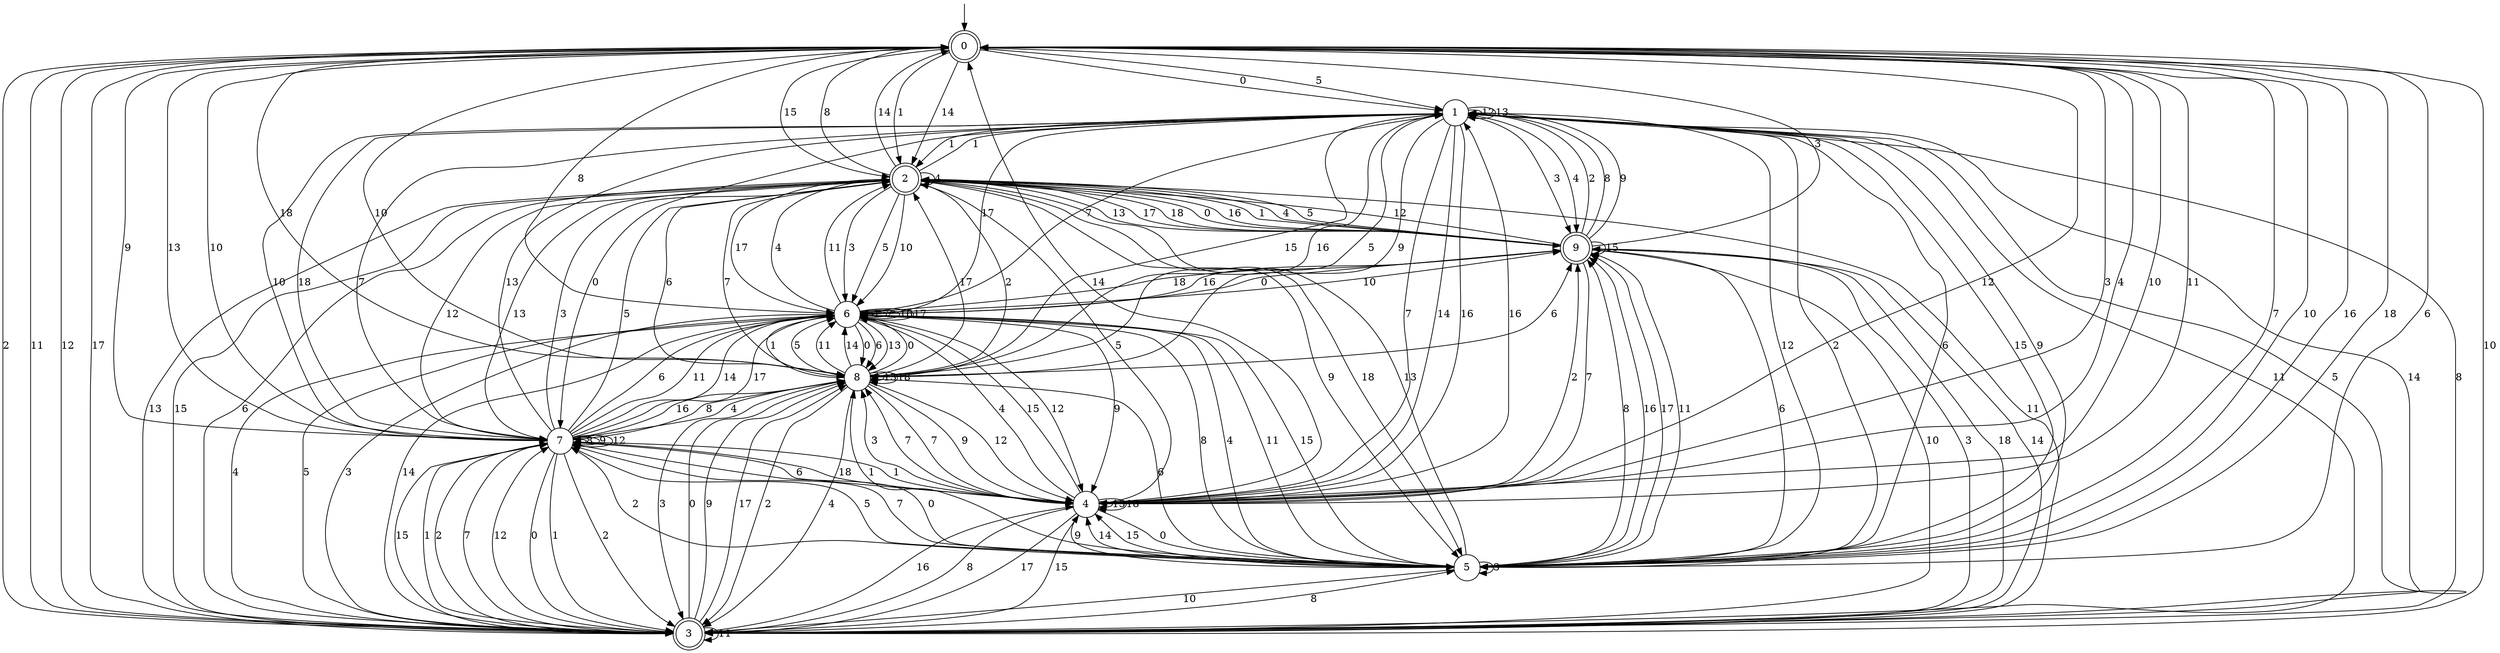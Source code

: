 digraph g {

	s0 [shape="doublecircle" label="0"];
	s1 [shape="circle" label="1"];
	s2 [shape="doublecircle" label="2"];
	s3 [shape="doublecircle" label="3"];
	s4 [shape="circle" label="4"];
	s5 [shape="circle" label="5"];
	s6 [shape="circle" label="6"];
	s7 [shape="circle" label="7"];
	s8 [shape="circle" label="8"];
	s9 [shape="doublecircle" label="9"];
	s0 -> s1 [label="0"];
	s0 -> s2 [label="1"];
	s0 -> s3 [label="2"];
	s0 -> s4 [label="3"];
	s0 -> s4 [label="4"];
	s0 -> s1 [label="5"];
	s0 -> s5 [label="6"];
	s0 -> s5 [label="7"];
	s0 -> s6 [label="8"];
	s0 -> s7 [label="9"];
	s0 -> s5 [label="10"];
	s0 -> s3 [label="11"];
	s0 -> s3 [label="12"];
	s0 -> s7 [label="13"];
	s0 -> s2 [label="14"];
	s0 -> s2 [label="15"];
	s0 -> s5 [label="16"];
	s0 -> s3 [label="17"];
	s0 -> s8 [label="18"];
	s1 -> s7 [label="0"];
	s1 -> s2 [label="1"];
	s1 -> s5 [label="2"];
	s1 -> s9 [label="3"];
	s1 -> s9 [label="4"];
	s1 -> s8 [label="5"];
	s1 -> s5 [label="6"];
	s1 -> s4 [label="7"];
	s1 -> s3 [label="8"];
	s1 -> s8 [label="9"];
	s1 -> s7 [label="10"];
	s1 -> s3 [label="11"];
	s1 -> s1 [label="12"];
	s1 -> s1 [label="13"];
	s1 -> s4 [label="14"];
	s1 -> s5 [label="15"];
	s1 -> s4 [label="16"];
	s1 -> s6 [label="17"];
	s1 -> s7 [label="18"];
	s2 -> s9 [label="0"];
	s2 -> s1 [label="1"];
	s2 -> s8 [label="2"];
	s2 -> s6 [label="3"];
	s2 -> s2 [label="4"];
	s2 -> s6 [label="5"];
	s2 -> s8 [label="6"];
	s2 -> s8 [label="7"];
	s2 -> s0 [label="8"];
	s2 -> s5 [label="9"];
	s2 -> s6 [label="10"];
	s2 -> s3 [label="11"];
	s2 -> s7 [label="12"];
	s2 -> s7 [label="13"];
	s2 -> s0 [label="14"];
	s2 -> s3 [label="15"];
	s2 -> s9 [label="16"];
	s2 -> s6 [label="17"];
	s2 -> s5 [label="18"];
	s3 -> s8 [label="0"];
	s3 -> s7 [label="1"];
	s3 -> s7 [label="2"];
	s3 -> s9 [label="3"];
	s3 -> s6 [label="4"];
	s3 -> s1 [label="5"];
	s3 -> s2 [label="6"];
	s3 -> s7 [label="7"];
	s3 -> s5 [label="8"];
	s3 -> s8 [label="9"];
	s3 -> s0 [label="10"];
	s3 -> s3 [label="11"];
	s3 -> s7 [label="12"];
	s3 -> s2 [label="13"];
	s3 -> s1 [label="14"];
	s3 -> s4 [label="15"];
	s3 -> s4 [label="16"];
	s3 -> s8 [label="17"];
	s3 -> s9 [label="18"];
	s4 -> s5 [label="0"];
	s4 -> s7 [label="1"];
	s4 -> s9 [label="2"];
	s4 -> s8 [label="3"];
	s4 -> s6 [label="4"];
	s4 -> s2 [label="5"];
	s4 -> s7 [label="6"];
	s4 -> s8 [label="7"];
	s4 -> s3 [label="8"];
	s4 -> s5 [label="9"];
	s4 -> s0 [label="10"];
	s4 -> s0 [label="11"];
	s4 -> s0 [label="12"];
	s4 -> s4 [label="13"];
	s4 -> s0 [label="14"];
	s4 -> s6 [label="15"];
	s4 -> s1 [label="16"];
	s4 -> s3 [label="17"];
	s4 -> s4 [label="18"];
	s5 -> s7 [label="0"];
	s5 -> s8 [label="1"];
	s5 -> s7 [label="2"];
	s5 -> s5 [label="3"];
	s5 -> s6 [label="4"];
	s5 -> s7 [label="5"];
	s5 -> s8 [label="6"];
	s5 -> s7 [label="7"];
	s5 -> s9 [label="8"];
	s5 -> s1 [label="9"];
	s5 -> s3 [label="10"];
	s5 -> s6 [label="11"];
	s5 -> s1 [label="12"];
	s5 -> s2 [label="13"];
	s5 -> s4 [label="14"];
	s5 -> s4 [label="15"];
	s5 -> s9 [label="16"];
	s5 -> s9 [label="17"];
	s5 -> s0 [label="18"];
	s6 -> s8 [label="0"];
	s6 -> s6 [label="1"];
	s6 -> s6 [label="2"];
	s6 -> s3 [label="3"];
	s6 -> s2 [label="4"];
	s6 -> s3 [label="5"];
	s6 -> s8 [label="6"];
	s6 -> s1 [label="7"];
	s6 -> s5 [label="8"];
	s6 -> s4 [label="9"];
	s6 -> s9 [label="10"];
	s6 -> s2 [label="11"];
	s6 -> s4 [label="12"];
	s6 -> s8 [label="13"];
	s6 -> s3 [label="14"];
	s6 -> s5 [label="15"];
	s6 -> s6 [label="16"];
	s6 -> s6 [label="17"];
	s6 -> s9 [label="18"];
	s7 -> s3 [label="0"];
	s7 -> s3 [label="1"];
	s7 -> s3 [label="2"];
	s7 -> s2 [label="3"];
	s7 -> s8 [label="4"];
	s7 -> s2 [label="5"];
	s7 -> s6 [label="6"];
	s7 -> s1 [label="7"];
	s7 -> s7 [label="8"];
	s7 -> s7 [label="9"];
	s7 -> s0 [label="10"];
	s7 -> s6 [label="11"];
	s7 -> s7 [label="12"];
	s7 -> s1 [label="13"];
	s7 -> s6 [label="14"];
	s7 -> s3 [label="15"];
	s7 -> s8 [label="16"];
	s7 -> s6 [label="17"];
	s7 -> s4 [label="18"];
	s8 -> s6 [label="0"];
	s8 -> s6 [label="1"];
	s8 -> s3 [label="2"];
	s8 -> s3 [label="3"];
	s8 -> s3 [label="4"];
	s8 -> s6 [label="5"];
	s8 -> s9 [label="6"];
	s8 -> s4 [label="7"];
	s8 -> s7 [label="8"];
	s8 -> s4 [label="9"];
	s8 -> s0 [label="10"];
	s8 -> s6 [label="11"];
	s8 -> s4 [label="12"];
	s8 -> s8 [label="13"];
	s8 -> s6 [label="14"];
	s8 -> s1 [label="15"];
	s8 -> s1 [label="16"];
	s8 -> s2 [label="17"];
	s8 -> s8 [label="18"];
	s9 -> s6 [label="0"];
	s9 -> s2 [label="1"];
	s9 -> s1 [label="2"];
	s9 -> s0 [label="3"];
	s9 -> s2 [label="4"];
	s9 -> s2 [label="5"];
	s9 -> s5 [label="6"];
	s9 -> s4 [label="7"];
	s9 -> s1 [label="8"];
	s9 -> s1 [label="9"];
	s9 -> s3 [label="10"];
	s9 -> s5 [label="11"];
	s9 -> s2 [label="12"];
	s9 -> s2 [label="13"];
	s9 -> s3 [label="14"];
	s9 -> s9 [label="15"];
	s9 -> s6 [label="16"];
	s9 -> s2 [label="17"];
	s9 -> s2 [label="18"];

__start0 [label="" shape="none" width="0" height="0"];
__start0 -> s0;

}
